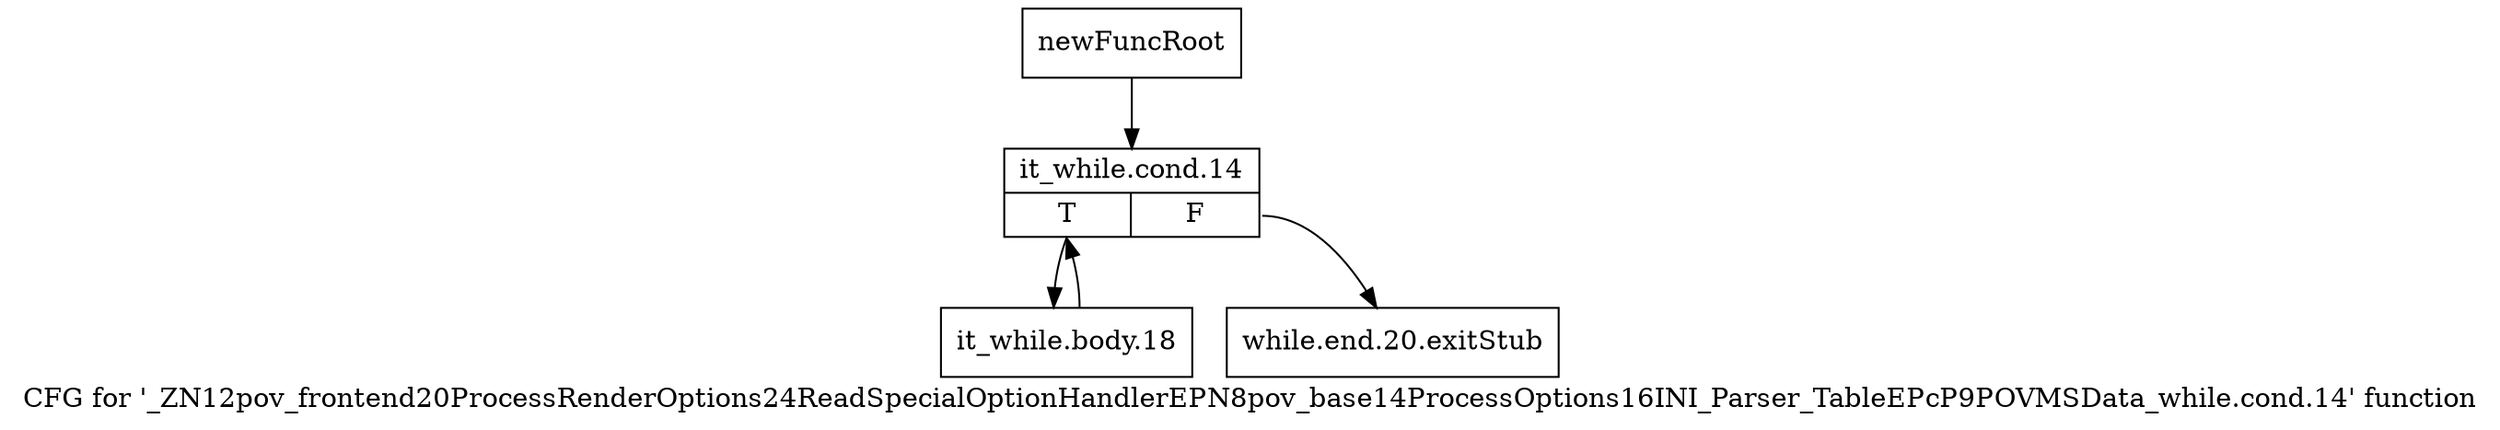 digraph "CFG for '_ZN12pov_frontend20ProcessRenderOptions24ReadSpecialOptionHandlerEPN8pov_base14ProcessOptions16INI_Parser_TableEPcP9POVMSData_while.cond.14' function" {
	label="CFG for '_ZN12pov_frontend20ProcessRenderOptions24ReadSpecialOptionHandlerEPN8pov_base14ProcessOptions16INI_Parser_TableEPcP9POVMSData_while.cond.14' function";

	Node0x2b50450 [shape=record,label="{newFuncRoot}"];
	Node0x2b50450 -> Node0x2b504f0;
	Node0x2b504a0 [shape=record,label="{while.end.20.exitStub}"];
	Node0x2b504f0 [shape=record,label="{it_while.cond.14|{<s0>T|<s1>F}}"];
	Node0x2b504f0:s0 -> Node0x2b50540;
	Node0x2b504f0:s1 -> Node0x2b504a0;
	Node0x2b50540 [shape=record,label="{it_while.body.18}"];
	Node0x2b50540 -> Node0x2b504f0;
}
